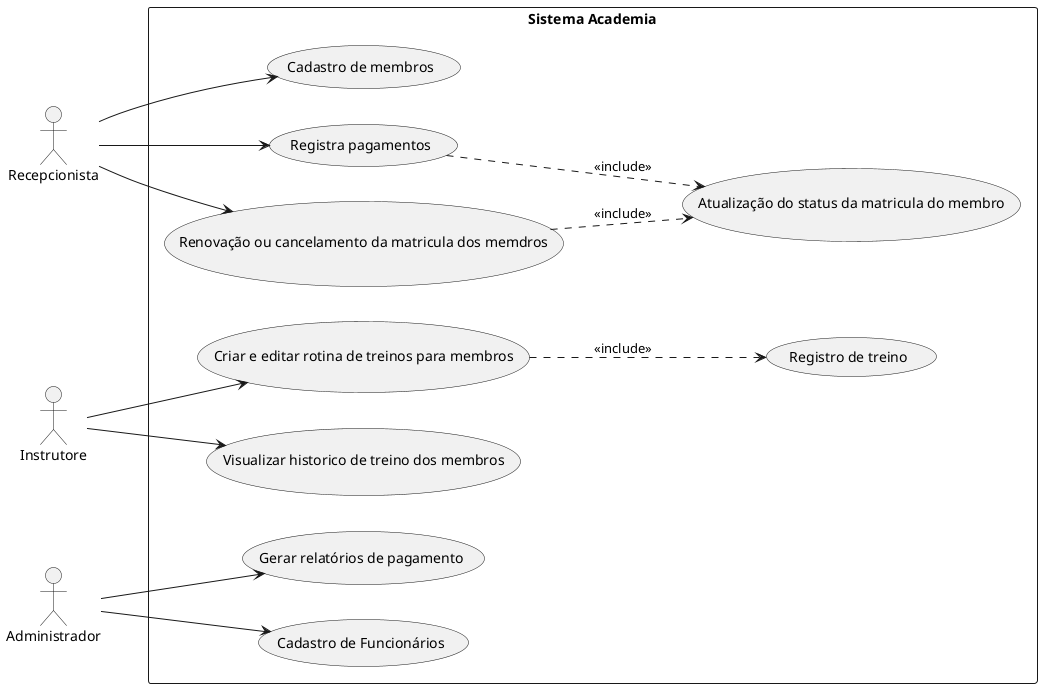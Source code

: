 @startuml Academia
    left to right direction 

    actor Recepcionista
    actor Instrutore 
    actor Administrador

    rectangle "Sistema Academia" { 
    usecase "Cadastro de membros" as UC1  
    usecase "Registra pagamentos" as UC2  
    usecase "Renovação ou cancelamento da matricula dos memdros" as UC3  
    usecase "Criar e editar rotina de treinos para membros" as UC4  
    usecase "Visualizar historico de treino dos membros" as UC5  
    usecase "Registro de treino" as UC6  
    usecase "Atualização do status da matricula do membro" as UC7  
    usecase "Gerar relatórios de pagamento" as UC8  
    usecase "Cadastro de Funcionários" as UC9

    Recepcionista --> UC1  
    Recepcionista --> UC2  
    Recepcionista --> UC3  

    Instrutore --> UC4 
    Instrutore --> UC5
    
    Administrador --> UC8
    Administrador --> UC9
    
    UC4 ..> UC6:<<include>> 
    UC3 ..> UC7:<<include>> 
    UC2 ..> UC7:<<include>> 
    }

@enduml